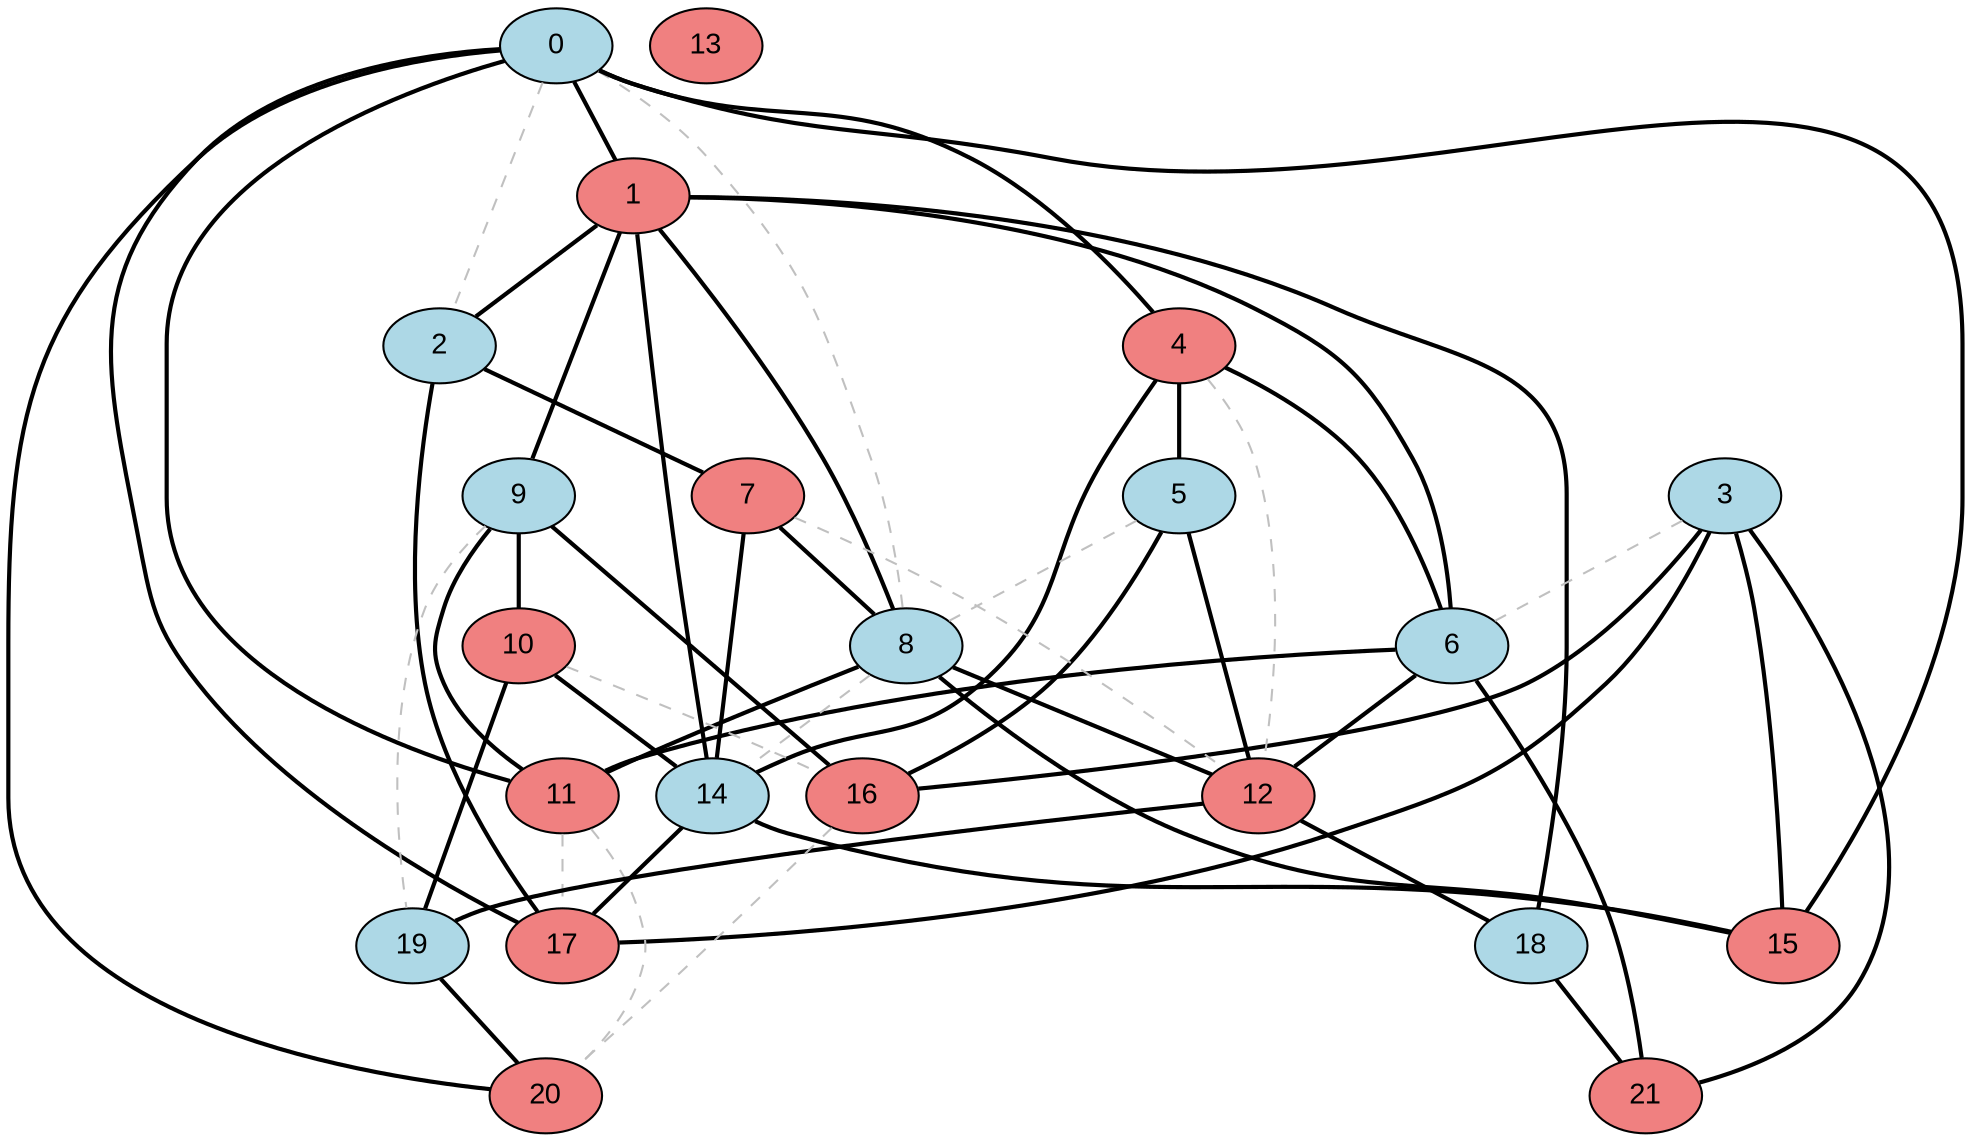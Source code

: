graph MaxCutBruteForce {
  node [style=filled, fontname="Arial"];
  0 [fillcolor=lightblue];
  1 [fillcolor=lightcoral];
  2 [fillcolor=lightblue];
  3 [fillcolor=lightblue];
  4 [fillcolor=lightcoral];
  5 [fillcolor=lightblue];
  6 [fillcolor=lightblue];
  7 [fillcolor=lightcoral];
  8 [fillcolor=lightblue];
  9 [fillcolor=lightblue];
  10 [fillcolor=lightcoral];
  11 [fillcolor=lightcoral];
  12 [fillcolor=lightcoral];
  13 [fillcolor=lightcoral];
  14 [fillcolor=lightblue];
  15 [fillcolor=lightcoral];
  16 [fillcolor=lightcoral];
  17 [fillcolor=lightcoral];
  18 [fillcolor=lightblue];
  19 [fillcolor=lightblue];
  20 [fillcolor=lightcoral];
  21 [fillcolor=lightcoral];
  0 -- 1 [color=black, style=bold];
  0 -- 2 [color=gray, style=dashed];
  0 -- 4 [color=black, style=bold];
  0 -- 8 [color=gray, style=dashed];
  0 -- 11 [color=black, style=bold];
  0 -- 15 [color=black, style=bold];
  0 -- 17 [color=black, style=bold];
  0 -- 20 [color=black, style=bold];
  1 -- 2 [color=black, style=bold];
  1 -- 6 [color=black, style=bold];
  1 -- 8 [color=black, style=bold];
  1 -- 9 [color=black, style=bold];
  1 -- 14 [color=black, style=bold];
  1 -- 18 [color=black, style=bold];
  2 -- 7 [color=black, style=bold];
  2 -- 17 [color=black, style=bold];
  3 -- 6 [color=gray, style=dashed];
  3 -- 15 [color=black, style=bold];
  3 -- 16 [color=black, style=bold];
  3 -- 17 [color=black, style=bold];
  3 -- 21 [color=black, style=bold];
  4 -- 5 [color=black, style=bold];
  4 -- 6 [color=black, style=bold];
  4 -- 12 [color=gray, style=dashed];
  4 -- 14 [color=black, style=bold];
  5 -- 8 [color=gray, style=dashed];
  5 -- 12 [color=black, style=bold];
  5 -- 16 [color=black, style=bold];
  6 -- 11 [color=black, style=bold];
  6 -- 12 [color=black, style=bold];
  6 -- 21 [color=black, style=bold];
  7 -- 8 [color=black, style=bold];
  7 -- 12 [color=gray, style=dashed];
  7 -- 14 [color=black, style=bold];
  8 -- 11 [color=black, style=bold];
  8 -- 12 [color=black, style=bold];
  8 -- 14 [color=gray, style=dashed];
  8 -- 15 [color=black, style=bold];
  9 -- 10 [color=black, style=bold];
  9 -- 11 [color=black, style=bold];
  9 -- 16 [color=black, style=bold];
  9 -- 19 [color=gray, style=dashed];
  10 -- 14 [color=black, style=bold];
  10 -- 16 [color=gray, style=dashed];
  10 -- 19 [color=black, style=bold];
  11 -- 17 [color=gray, style=dashed];
  11 -- 20 [color=gray, style=dashed];
  12 -- 18 [color=black, style=bold];
  12 -- 19 [color=black, style=bold];
  14 -- 15 [color=black, style=bold];
  14 -- 17 [color=black, style=bold];
  16 -- 20 [color=gray, style=dashed];
  18 -- 21 [color=black, style=bold];
  19 -- 20 [color=black, style=bold];
}
